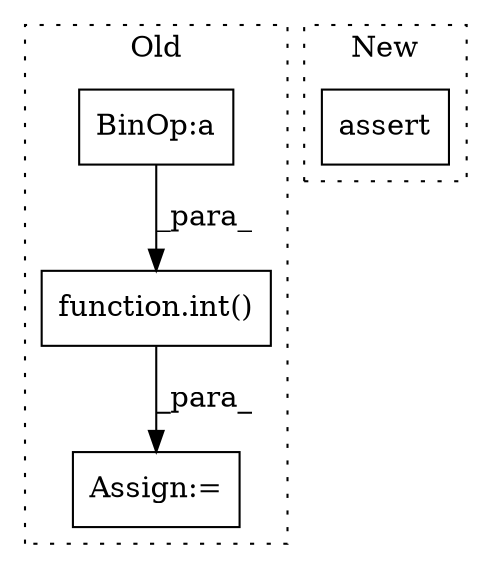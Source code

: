 digraph G {
subgraph cluster0 {
1 [label="function.int()" a="75" s="12349,12364" l="4,1" shape="box"];
3 [label="BinOp:a" a="82" s="12356" l="3" shape="box"];
4 [label="Assign:=" a="68" s="12346" l="3" shape="box"];
label = "Old";
style="dotted";
}
subgraph cluster1 {
2 [label="assert" a="65" s="8835" l="7" shape="box"];
label = "New";
style="dotted";
}
1 -> 4 [label="_para_"];
3 -> 1 [label="_para_"];
}